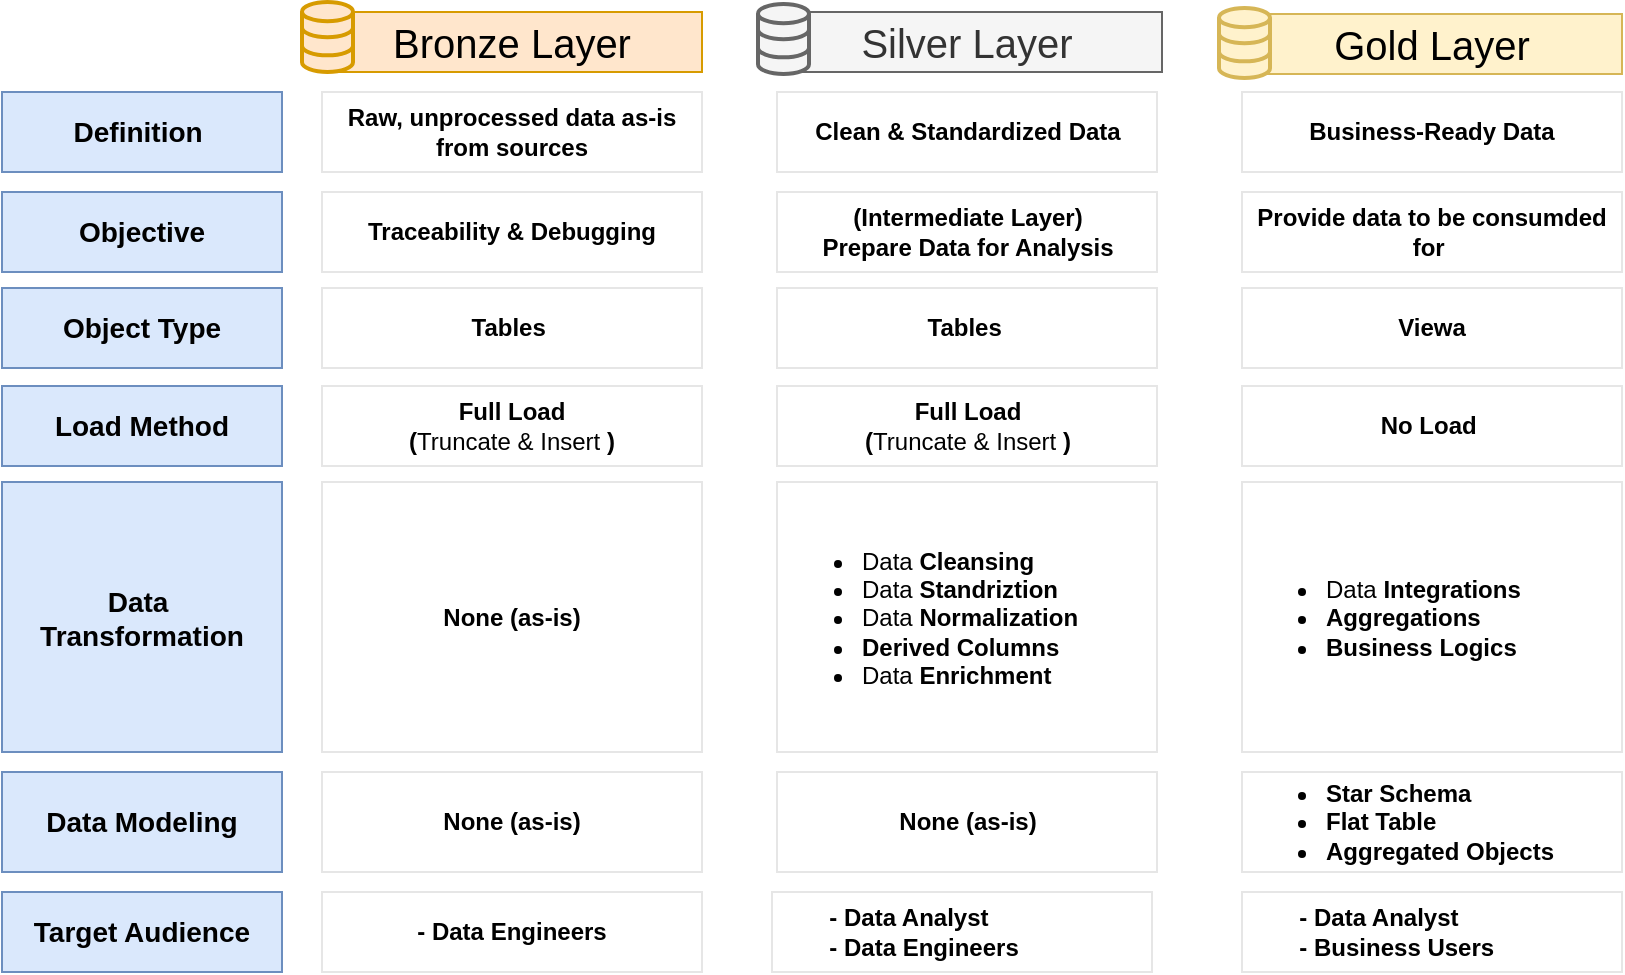 <mxfile version="28.0.6">
  <diagram name="Page-1" id="coxxiFMaIpLtyCnfqvCg">
    <mxGraphModel dx="1006" dy="770" grid="1" gridSize="10" guides="1" tooltips="1" connect="1" arrows="1" fold="1" page="1" pageScale="1" pageWidth="1100" pageHeight="850" math="0" shadow="0">
      <root>
        <mxCell id="0" />
        <mxCell id="1" parent="0" />
        <mxCell id="yGAE3gA4r34tNPE38y26-1" value="Bronze Layer" style="rounded=0;whiteSpace=wrap;html=1;fillColor=#ffe6cc;strokeColor=#d79b00;fontSize=20;" vertex="1" parent="1">
          <mxGeometry x="270" y="140" width="190" height="30" as="geometry" />
        </mxCell>
        <mxCell id="yGAE3gA4r34tNPE38y26-3" value="Silver Layer" style="rounded=0;whiteSpace=wrap;html=1;fillColor=#f5f5f5;strokeColor=#666666;fontSize=20;fontColor=#333333;" vertex="1" parent="1">
          <mxGeometry x="495" y="140" width="195" height="30" as="geometry" />
        </mxCell>
        <mxCell id="yGAE3gA4r34tNPE38y26-5" value="Gold Layer" style="rounded=0;whiteSpace=wrap;html=1;fillColor=#fff2cc;strokeColor=#d6b656;fontSize=20;" vertex="1" parent="1">
          <mxGeometry x="730" y="141" width="190" height="30" as="geometry" />
        </mxCell>
        <mxCell id="yGAE3gA4r34tNPE38y26-7" value="" style="html=1;verticalLabelPosition=bottom;align=center;labelBackgroundColor=#ffffff;verticalAlign=top;strokeWidth=2;strokeColor=#d79b00;shadow=0;dashed=0;shape=mxgraph.ios7.icons.data;fillColor=#ffe6cc;" vertex="1" parent="1">
          <mxGeometry x="260" y="135" width="25.5" height="35" as="geometry" />
        </mxCell>
        <mxCell id="yGAE3gA4r34tNPE38y26-21" value="&lt;font style=&quot;font-size: 14px;&quot;&gt;&lt;b&gt;Definition&amp;nbsp;&lt;/b&gt;&lt;/font&gt;" style="rounded=0;whiteSpace=wrap;html=1;fillColor=#dae8fc;strokeColor=#6c8ebf;" vertex="1" parent="1">
          <mxGeometry x="110" y="180" width="140" height="40" as="geometry" />
        </mxCell>
        <mxCell id="yGAE3gA4r34tNPE38y26-22" value="&lt;font style=&quot;font-size: 14px;&quot;&gt;&lt;b&gt;Objective&lt;/b&gt;&lt;/font&gt;" style="rounded=0;whiteSpace=wrap;html=1;fillColor=#dae8fc;strokeColor=#6c8ebf;" vertex="1" parent="1">
          <mxGeometry x="110" y="230" width="140" height="40" as="geometry" />
        </mxCell>
        <mxCell id="yGAE3gA4r34tNPE38y26-23" value="&lt;font style=&quot;font-size: 14px;&quot;&gt;&lt;b&gt;Object Type&lt;/b&gt;&lt;/font&gt;" style="rounded=0;whiteSpace=wrap;html=1;fillColor=#dae8fc;strokeColor=#6c8ebf;" vertex="1" parent="1">
          <mxGeometry x="110" y="278" width="140" height="40" as="geometry" />
        </mxCell>
        <mxCell id="yGAE3gA4r34tNPE38y26-24" value="&lt;font style=&quot;font-size: 14px;&quot;&gt;&lt;b&gt;Load Method&lt;/b&gt;&lt;/font&gt;" style="rounded=0;whiteSpace=wrap;html=1;fillColor=#dae8fc;strokeColor=#6c8ebf;" vertex="1" parent="1">
          <mxGeometry x="110" y="327" width="140" height="40" as="geometry" />
        </mxCell>
        <mxCell id="yGAE3gA4r34tNPE38y26-25" value="&lt;font style=&quot;font-size: 14px;&quot;&gt;&lt;b&gt;Data&amp;nbsp; Transformation&lt;/b&gt;&lt;/font&gt;" style="rounded=0;whiteSpace=wrap;html=1;fillColor=#dae8fc;strokeColor=#6c8ebf;" vertex="1" parent="1">
          <mxGeometry x="110" y="375" width="140" height="135" as="geometry" />
        </mxCell>
        <mxCell id="yGAE3gA4r34tNPE38y26-26" value="&lt;font style=&quot;font-size: 14px;&quot;&gt;&lt;b&gt;Data Modeling&lt;/b&gt;&lt;/font&gt;" style="rounded=0;whiteSpace=wrap;html=1;fillColor=#dae8fc;strokeColor=#6c8ebf;" vertex="1" parent="1">
          <mxGeometry x="110" y="520" width="140" height="50" as="geometry" />
        </mxCell>
        <mxCell id="yGAE3gA4r34tNPE38y26-27" value="&lt;font style=&quot;font-size: 14px;&quot;&gt;&lt;b&gt;Target Audience&lt;/b&gt;&lt;/font&gt;" style="rounded=0;whiteSpace=wrap;html=1;fillColor=#dae8fc;strokeColor=#6c8ebf;" vertex="1" parent="1">
          <mxGeometry x="110" y="580" width="140" height="40" as="geometry" />
        </mxCell>
        <mxCell id="yGAE3gA4r34tNPE38y26-30" value="&lt;font&gt;&lt;b&gt;Raw, unprocessed data as-is from sources&lt;/b&gt;&lt;/font&gt;" style="rounded=0;whiteSpace=wrap;html=1;strokeColor=#E6E6E6;" vertex="1" parent="1">
          <mxGeometry x="270" y="180" width="190" height="40" as="geometry" />
        </mxCell>
        <mxCell id="yGAE3gA4r34tNPE38y26-31" value="&lt;font&gt;&lt;b&gt;Traceability &amp;amp; Debugging&lt;/b&gt;&lt;/font&gt;" style="rounded=0;whiteSpace=wrap;html=1;strokeColor=#E6E6E6;" vertex="1" parent="1">
          <mxGeometry x="270" y="230" width="190" height="40" as="geometry" />
        </mxCell>
        <mxCell id="yGAE3gA4r34tNPE38y26-32" value="&lt;font&gt;&lt;b&gt;Tables&amp;nbsp;&lt;/b&gt;&lt;/font&gt;" style="rounded=0;whiteSpace=wrap;html=1;strokeColor=#E6E6E6;" vertex="1" parent="1">
          <mxGeometry x="270" y="278" width="190" height="40" as="geometry" />
        </mxCell>
        <mxCell id="yGAE3gA4r34tNPE38y26-33" value="&lt;font&gt;&lt;b&gt;Full Load&lt;/b&gt;&lt;/font&gt;&lt;div&gt;&lt;font&gt;&lt;b&gt;(&lt;/b&gt;Truncate &amp;amp; Insert&amp;nbsp;&lt;b&gt;)&lt;/b&gt;&lt;/font&gt;&lt;/div&gt;" style="rounded=0;whiteSpace=wrap;html=1;strokeColor=#E6E6E6;" vertex="1" parent="1">
          <mxGeometry x="270" y="327" width="190" height="40" as="geometry" />
        </mxCell>
        <mxCell id="yGAE3gA4r34tNPE38y26-34" value="&lt;b&gt;None (as-is)&lt;/b&gt;" style="rounded=0;whiteSpace=wrap;html=1;strokeColor=#E6E6E6;" vertex="1" parent="1">
          <mxGeometry x="270" y="375" width="190" height="135" as="geometry" />
        </mxCell>
        <mxCell id="yGAE3gA4r34tNPE38y26-35" value="&lt;b&gt;None (as-is)&lt;/b&gt;" style="rounded=0;whiteSpace=wrap;html=1;strokeColor=#E6E6E6;" vertex="1" parent="1">
          <mxGeometry x="270" y="520" width="190" height="50" as="geometry" />
        </mxCell>
        <mxCell id="yGAE3gA4r34tNPE38y26-36" value="&lt;b&gt;- Data Engineers&lt;/b&gt;" style="rounded=0;whiteSpace=wrap;html=1;strokeColor=#E6E6E6;" vertex="1" parent="1">
          <mxGeometry x="270" y="580" width="190" height="40" as="geometry" />
        </mxCell>
        <mxCell id="yGAE3gA4r34tNPE38y26-37" value="" style="html=1;verticalLabelPosition=bottom;align=center;labelBackgroundColor=#ffffff;verticalAlign=top;strokeWidth=2;strokeColor=#666666;shadow=0;dashed=0;shape=mxgraph.ios7.icons.data;fillColor=#f5f5f5;fontColor=#333333;" vertex="1" parent="1">
          <mxGeometry x="488" y="136" width="25.5" height="35" as="geometry" />
        </mxCell>
        <mxCell id="yGAE3gA4r34tNPE38y26-38" value="&lt;font&gt;&lt;b&gt;Clean &amp;amp; Standardized Data&lt;/b&gt;&lt;/font&gt;" style="rounded=0;whiteSpace=wrap;html=1;strokeColor=#E6E6E6;" vertex="1" parent="1">
          <mxGeometry x="497.5" y="180" width="190" height="40" as="geometry" />
        </mxCell>
        <mxCell id="yGAE3gA4r34tNPE38y26-39" value="&lt;b&gt;(Intermediate Layer)&lt;/b&gt;&lt;div&gt;&lt;b&gt;Prepare Data for Analysis&lt;/b&gt;&lt;/div&gt;" style="rounded=0;whiteSpace=wrap;html=1;strokeColor=#E6E6E6;" vertex="1" parent="1">
          <mxGeometry x="497.5" y="230" width="190" height="40" as="geometry" />
        </mxCell>
        <mxCell id="yGAE3gA4r34tNPE38y26-40" value="&lt;font&gt;&lt;b&gt;Tables&amp;nbsp;&lt;/b&gt;&lt;/font&gt;" style="rounded=0;whiteSpace=wrap;html=1;strokeColor=#E6E6E6;" vertex="1" parent="1">
          <mxGeometry x="497.5" y="278" width="190" height="40" as="geometry" />
        </mxCell>
        <mxCell id="yGAE3gA4r34tNPE38y26-41" value="&lt;font&gt;&lt;b&gt;Full Load&lt;/b&gt;&lt;/font&gt;&lt;div&gt;&lt;font&gt;&lt;b&gt;(&lt;/b&gt;Truncate &amp;amp; Insert&amp;nbsp;&lt;b&gt;)&lt;/b&gt;&lt;/font&gt;&lt;/div&gt;" style="rounded=0;whiteSpace=wrap;html=1;strokeColor=#E6E6E6;" vertex="1" parent="1">
          <mxGeometry x="497.5" y="327" width="190" height="40" as="geometry" />
        </mxCell>
        <mxCell id="yGAE3gA4r34tNPE38y26-42" value="&lt;ul style=&quot;&quot;&gt;&lt;li&gt;Data &lt;b&gt;Cleansing&lt;/b&gt;&lt;/li&gt;&lt;li&gt;Data &lt;b&gt;Standriztion&lt;/b&gt;&lt;/li&gt;&lt;li&gt;Data &lt;b&gt;Normalization&lt;/b&gt;&lt;/li&gt;&lt;li&gt;&lt;b&gt;Derived Columns&lt;/b&gt;&lt;/li&gt;&lt;li&gt;Data &lt;b&gt;Enrichment&lt;/b&gt;&lt;/li&gt;&lt;/ul&gt;" style="rounded=0;whiteSpace=wrap;html=1;strokeColor=#E6E6E6;align=left;" vertex="1" parent="1">
          <mxGeometry x="497.5" y="375" width="190" height="135" as="geometry" />
        </mxCell>
        <mxCell id="yGAE3gA4r34tNPE38y26-43" value="&lt;b&gt;None (as-is)&lt;/b&gt;" style="rounded=0;whiteSpace=wrap;html=1;strokeColor=#E6E6E6;" vertex="1" parent="1">
          <mxGeometry x="497.5" y="520" width="190" height="50" as="geometry" />
        </mxCell>
        <mxCell id="yGAE3gA4r34tNPE38y26-44" value="&lt;div&gt;&lt;b&gt;&lt;span style=&quot;white-space: pre;&quot;&gt;&#x9;&lt;/span&gt;- Data Analyst&lt;/b&gt;&lt;/div&gt;&lt;b&gt;&lt;span style=&quot;white-space: pre;&quot;&gt;&#x9;&lt;/span&gt;-&lt;/b&gt;&lt;b style=&quot;background-color: transparent; color: light-dark(rgb(0, 0, 0), rgb(255, 255, 255));&quot;&gt;&amp;nbsp;Data Engineers&lt;/b&gt;" style="rounded=0;whiteSpace=wrap;html=1;strokeColor=#E6E6E6;align=left;" vertex="1" parent="1">
          <mxGeometry x="495" y="580" width="190" height="40" as="geometry" />
        </mxCell>
        <mxCell id="yGAE3gA4r34tNPE38y26-45" value="" style="html=1;verticalLabelPosition=bottom;align=center;labelBackgroundColor=#ffffff;verticalAlign=top;strokeWidth=2;strokeColor=#d6b656;shadow=0;dashed=0;shape=mxgraph.ios7.icons.data;fillColor=#fff2cc;" vertex="1" parent="1">
          <mxGeometry x="718.5" y="138" width="25.5" height="35" as="geometry" />
        </mxCell>
        <mxCell id="yGAE3gA4r34tNPE38y26-47" value="&lt;font&gt;&lt;b&gt;Business-Ready Data&lt;/b&gt;&lt;/font&gt;" style="rounded=0;whiteSpace=wrap;html=1;strokeColor=#E6E6E6;" vertex="1" parent="1">
          <mxGeometry x="730" y="180" width="190" height="40" as="geometry" />
        </mxCell>
        <mxCell id="yGAE3gA4r34tNPE38y26-48" value="&lt;b&gt;Provide data to be consumded for&amp;nbsp;&lt;/b&gt;" style="rounded=0;whiteSpace=wrap;html=1;strokeColor=#E6E6E6;" vertex="1" parent="1">
          <mxGeometry x="730" y="230" width="190" height="40" as="geometry" />
        </mxCell>
        <mxCell id="yGAE3gA4r34tNPE38y26-49" value="&lt;font&gt;&lt;b&gt;Viewa&lt;/b&gt;&lt;/font&gt;" style="rounded=0;whiteSpace=wrap;html=1;strokeColor=#E6E6E6;" vertex="1" parent="1">
          <mxGeometry x="730" y="278" width="190" height="40" as="geometry" />
        </mxCell>
        <mxCell id="yGAE3gA4r34tNPE38y26-50" value="&lt;b&gt;No Load&amp;nbsp;&lt;/b&gt;" style="rounded=0;whiteSpace=wrap;html=1;strokeColor=#E6E6E6;" vertex="1" parent="1">
          <mxGeometry x="730" y="327" width="190" height="40" as="geometry" />
        </mxCell>
        <mxCell id="yGAE3gA4r34tNPE38y26-51" value="&lt;ul style=&quot;&quot;&gt;&lt;li&gt;Data&lt;b&gt; Integrations&lt;/b&gt;&lt;/li&gt;&lt;li&gt;&lt;b&gt;Aggregations&lt;/b&gt;&lt;/li&gt;&lt;li&gt;&lt;b&gt;Business Logics&lt;/b&gt;&lt;/li&gt;&lt;/ul&gt;" style="rounded=0;whiteSpace=wrap;html=1;strokeColor=#E6E6E6;align=left;" vertex="1" parent="1">
          <mxGeometry x="730" y="375" width="190" height="135" as="geometry" />
        </mxCell>
        <mxCell id="yGAE3gA4r34tNPE38y26-52" value="&lt;ul style=&quot;&quot;&gt;&lt;li&gt;&lt;b&gt;Star Schema&lt;/b&gt;&lt;/li&gt;&lt;li&gt;&lt;b&gt;Flat Table&amp;nbsp;&lt;/b&gt;&lt;/li&gt;&lt;li&gt;&lt;b&gt;Aggregated Objects&lt;/b&gt;&lt;/li&gt;&lt;/ul&gt;" style="rounded=0;whiteSpace=wrap;html=1;strokeColor=#E6E6E6;align=left;" vertex="1" parent="1">
          <mxGeometry x="730" y="520" width="190" height="50" as="geometry" />
        </mxCell>
        <mxCell id="yGAE3gA4r34tNPE38y26-53" value="&lt;div&gt;&lt;b&gt;&lt;span style=&quot;white-space: pre;&quot;&gt;&#x9;&lt;/span&gt;- Data Analyst&lt;/b&gt;&lt;/div&gt;&lt;b&gt;&lt;span style=&quot;white-space: pre;&quot;&gt;&#x9;&lt;/span&gt;-&lt;/b&gt;&lt;b style=&quot;background-color: transparent; color: light-dark(rgb(0, 0, 0), rgb(255, 255, 255));&quot;&gt;&amp;nbsp;Business Users&lt;/b&gt;" style="rounded=0;whiteSpace=wrap;html=1;strokeColor=#E6E6E6;align=left;" vertex="1" parent="1">
          <mxGeometry x="730" y="580" width="190" height="40" as="geometry" />
        </mxCell>
      </root>
    </mxGraphModel>
  </diagram>
</mxfile>
